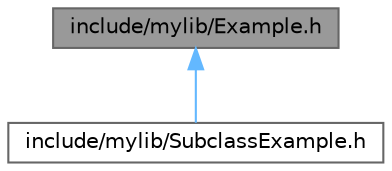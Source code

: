 digraph "include/mylib/Example.h"
{
 // LATEX_PDF_SIZE
  bgcolor="transparent";
  edge [fontname=Helvetica,fontsize=10,labelfontname=Helvetica,labelfontsize=10];
  node [fontname=Helvetica,fontsize=10,shape=box,height=0.2,width=0.4];
  Node1 [label="include/mylib/Example.h",height=0.2,width=0.4,color="gray40", fillcolor="grey60", style="filled", fontcolor="black",tooltip=" "];
  Node1 -> Node2 [dir="back",color="steelblue1",style="solid"];
  Node2 [label="include/mylib/SubclassExample.h",height=0.2,width=0.4,color="grey40", fillcolor="white", style="filled",URL="$dd/d68/_subclass_example_8h.html",tooltip=" "];
}
